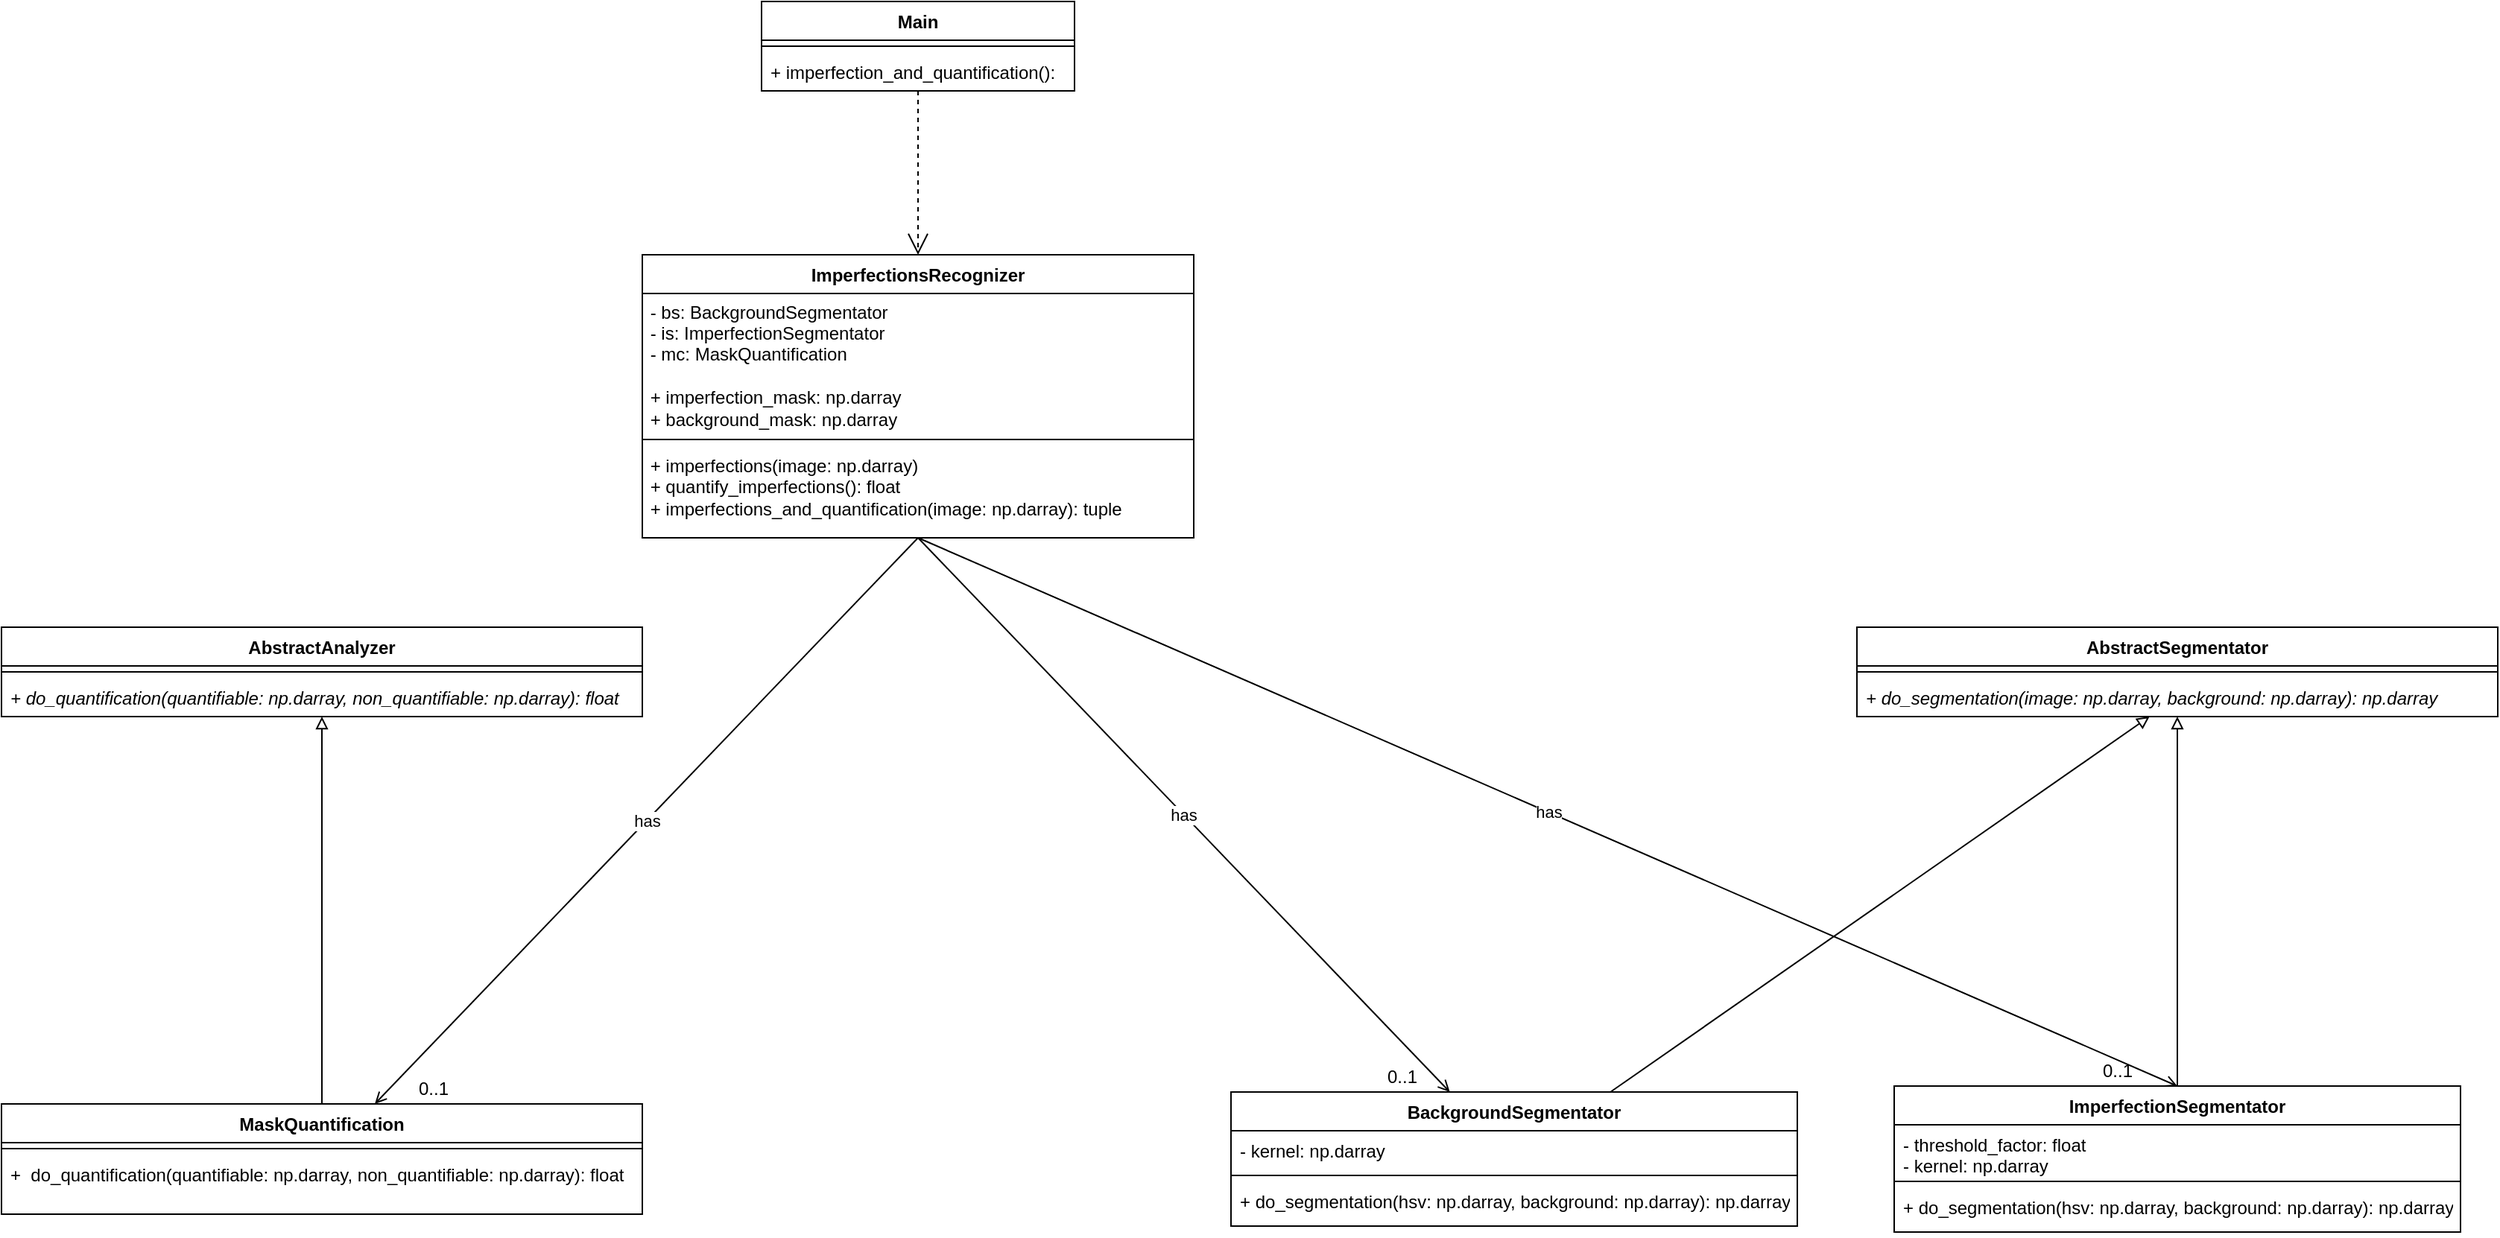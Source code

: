 <mxfile version="14.6.10" type="device"><diagram id="C5RBs43oDa-KdzZeNtuy" name="Page-1"><mxGraphModel dx="2775" dy="1048" grid="1" gridSize="10" guides="1" tooltips="1" connect="1" arrows="1" fold="1" page="1" pageScale="1" pageWidth="827" pageHeight="1169" math="0" shadow="0"><root><mxCell id="WIyWlLk6GJQsqaUBKTNV-0"/><mxCell id="WIyWlLk6GJQsqaUBKTNV-1" parent="WIyWlLk6GJQsqaUBKTNV-0"/><mxCell id="r6uH3k9a7JUGzYTIAbdl-18" value="AbstractAnalyzer" style="swimlane;fontStyle=1;align=center;verticalAlign=top;childLayout=stackLayout;horizontal=1;startSize=26;horizontalStack=0;resizeParent=1;resizeParentMax=0;resizeLast=0;collapsible=1;marginBottom=0;" parent="WIyWlLk6GJQsqaUBKTNV-1" vertex="1"><mxGeometry x="-220" y="620" width="430" height="60" as="geometry"/></mxCell><mxCell id="r6uH3k9a7JUGzYTIAbdl-20" value="" style="line;strokeWidth=1;fillColor=none;align=left;verticalAlign=middle;spacingTop=-1;spacingLeft=3;spacingRight=3;rotatable=0;labelPosition=right;points=[];portConstraint=eastwest;" parent="r6uH3k9a7JUGzYTIAbdl-18" vertex="1"><mxGeometry y="26" width="430" height="8" as="geometry"/></mxCell><mxCell id="r6uH3k9a7JUGzYTIAbdl-21" value="+ do_quantification(quantifiable: np.darray, non_quantifiable: np.darray): float" style="text;strokeColor=none;fillColor=none;align=left;verticalAlign=top;spacingLeft=4;spacingRight=4;overflow=hidden;rotatable=0;points=[[0,0.5],[1,0.5]];portConstraint=eastwest;fontStyle=2" parent="r6uH3k9a7JUGzYTIAbdl-18" vertex="1"><mxGeometry y="34" width="430" height="26" as="geometry"/></mxCell><mxCell id="r6uH3k9a7JUGzYTIAbdl-22" value="BackgroundSegmentator" style="swimlane;fontStyle=1;align=center;verticalAlign=top;childLayout=stackLayout;horizontal=1;startSize=26;horizontalStack=0;resizeParent=1;resizeParentMax=0;resizeLast=0;collapsible=1;marginBottom=0;" parent="WIyWlLk6GJQsqaUBKTNV-1" vertex="1"><mxGeometry x="605" y="932" width="380" height="90" as="geometry"/></mxCell><mxCell id="r6uH3k9a7JUGzYTIAbdl-23" value="- kernel: np.darray" style="text;strokeColor=none;fillColor=none;align=left;verticalAlign=top;spacingLeft=4;spacingRight=4;overflow=hidden;rotatable=0;points=[[0,0.5],[1,0.5]];portConstraint=eastwest;" parent="r6uH3k9a7JUGzYTIAbdl-22" vertex="1"><mxGeometry y="26" width="380" height="26" as="geometry"/></mxCell><mxCell id="r6uH3k9a7JUGzYTIAbdl-24" value="" style="line;strokeWidth=1;fillColor=none;align=left;verticalAlign=middle;spacingTop=-1;spacingLeft=3;spacingRight=3;rotatable=0;labelPosition=right;points=[];portConstraint=eastwest;" parent="r6uH3k9a7JUGzYTIAbdl-22" vertex="1"><mxGeometry y="52" width="380" height="8" as="geometry"/></mxCell><mxCell id="r6uH3k9a7JUGzYTIAbdl-25" value="+ do_segmentation(hsv: np.darray, background: np.darray): np.darray" style="text;strokeColor=none;fillColor=none;align=left;verticalAlign=top;spacingLeft=4;spacingRight=4;overflow=hidden;rotatable=0;points=[[0,0.5],[1,0.5]];portConstraint=eastwest;" parent="r6uH3k9a7JUGzYTIAbdl-22" vertex="1"><mxGeometry y="60" width="380" height="30" as="geometry"/></mxCell><mxCell id="r6uH3k9a7JUGzYTIAbdl-30" value="MaskQuantification" style="swimlane;fontStyle=1;align=center;verticalAlign=top;childLayout=stackLayout;horizontal=1;startSize=26;horizontalStack=0;resizeParent=1;resizeParentMax=0;resizeLast=0;collapsible=1;marginBottom=0;" parent="WIyWlLk6GJQsqaUBKTNV-1" vertex="1"><mxGeometry x="-220" y="940" width="430" height="74" as="geometry"/></mxCell><mxCell id="r6uH3k9a7JUGzYTIAbdl-32" value="" style="line;strokeWidth=1;fillColor=none;align=left;verticalAlign=middle;spacingTop=-1;spacingLeft=3;spacingRight=3;rotatable=0;labelPosition=right;points=[];portConstraint=eastwest;" parent="r6uH3k9a7JUGzYTIAbdl-30" vertex="1"><mxGeometry y="26" width="430" height="8" as="geometry"/></mxCell><mxCell id="r6uH3k9a7JUGzYTIAbdl-33" value="+  do_quantification(quantifiable: np.darray, non_quantifiable: np.darray): float" style="text;strokeColor=none;fillColor=none;align=left;verticalAlign=top;spacingLeft=4;spacingRight=4;overflow=hidden;rotatable=0;points=[[0,0.5],[1,0.5]];portConstraint=eastwest;" parent="r6uH3k9a7JUGzYTIAbdl-30" vertex="1"><mxGeometry y="34" width="430" height="40" as="geometry"/></mxCell><mxCell id="r6uH3k9a7JUGzYTIAbdl-42" value="" style="endArrow=block;html=1;align=left;endFill=0;" parent="WIyWlLk6GJQsqaUBKTNV-1" source="r6uH3k9a7JUGzYTIAbdl-30" target="r6uH3k9a7JUGzYTIAbdl-21" edge="1"><mxGeometry width="50" height="50" relative="1" as="geometry"><mxPoint x="340" y="840" as="sourcePoint"/><mxPoint x="205.857" y="769" as="targetPoint"/></mxGeometry></mxCell><mxCell id="H5UopZFCbMcofxjAYiP0-5" value="ImperfectionsRecognizer" style="swimlane;fontStyle=1;align=center;verticalAlign=top;childLayout=stackLayout;horizontal=1;startSize=26;horizontalStack=0;resizeParent=1;resizeParentMax=0;resizeLast=0;collapsible=1;marginBottom=0;" parent="WIyWlLk6GJQsqaUBKTNV-1" vertex="1"><mxGeometry x="210" y="370" width="370" height="190" as="geometry"/></mxCell><mxCell id="H5UopZFCbMcofxjAYiP0-6" value="&amp;nbsp;- bs: BackgroundSegmentator&lt;br&gt;&amp;nbsp;- is: ImperfectionSegmentator&lt;br&gt;&amp;nbsp;- mc: MaskQuantification&lt;br&gt;&lt;span&gt;&lt;br&gt;&amp;nbsp;+ imperfection_mask: np.darray&lt;/span&gt;&lt;br style=&quot;padding: 0px ; margin: 0px&quot;&gt;&lt;span&gt;&amp;nbsp;+ background&lt;/span&gt;_mask: np.darray" style="text;html=1;strokeColor=none;fillColor=none;align=left;verticalAlign=bottom;whiteSpace=wrap;rounded=0;" parent="H5UopZFCbMcofxjAYiP0-5" vertex="1"><mxGeometry y="26" width="370" height="94" as="geometry"/></mxCell><mxCell id="H5UopZFCbMcofxjAYiP0-7" value="" style="line;strokeWidth=1;fillColor=none;align=left;verticalAlign=middle;spacingTop=-1;spacingLeft=3;spacingRight=3;rotatable=0;labelPosition=right;points=[];portConstraint=eastwest;" parent="H5UopZFCbMcofxjAYiP0-5" vertex="1"><mxGeometry y="120" width="370" height="8" as="geometry"/></mxCell><mxCell id="H5UopZFCbMcofxjAYiP0-9" value="&amp;nbsp;+ imperfections(image: np.darray)&lt;br&gt;&amp;nbsp;+ quantify_imperfections(): float&lt;br&gt;&amp;nbsp;+ imperfections_and_quantification(image: np.darray): tuple" style="text;html=1;strokeColor=none;fillColor=none;align=left;verticalAlign=top;whiteSpace=wrap;rounded=0;" parent="H5UopZFCbMcofxjAYiP0-5" vertex="1"><mxGeometry y="128" width="370" height="62" as="geometry"/></mxCell><mxCell id="H5UopZFCbMcofxjAYiP0-10" value="has" style="endArrow=open;html=1;endFill=0;exitX=0.5;exitY=1;exitDx=0;exitDy=0;" parent="WIyWlLk6GJQsqaUBKTNV-1" source="H5UopZFCbMcofxjAYiP0-9" target="r6uH3k9a7JUGzYTIAbdl-30" edge="1"><mxGeometry width="50" height="50" relative="1" as="geometry"><mxPoint x="260" y="960" as="sourcePoint"/><mxPoint x="310" y="910" as="targetPoint"/></mxGeometry></mxCell><mxCell id="H5UopZFCbMcofxjAYiP0-12" value="0..1" style="text;html=1;strokeColor=none;fillColor=none;align=center;verticalAlign=middle;whiteSpace=wrap;rounded=0;" parent="WIyWlLk6GJQsqaUBKTNV-1" vertex="1"><mxGeometry x="50" y="920" width="40" height="20" as="geometry"/></mxCell><mxCell id="H5UopZFCbMcofxjAYiP0-13" value="has" style="endArrow=open;html=1;endFill=0;exitX=0.5;exitY=1;exitDx=0;exitDy=0;" parent="WIyWlLk6GJQsqaUBKTNV-1" source="H5UopZFCbMcofxjAYiP0-9" target="r6uH3k9a7JUGzYTIAbdl-22" edge="1"><mxGeometry width="50" height="50" relative="1" as="geometry"><mxPoint x="448.426" y="808" as="sourcePoint"/><mxPoint x="178.889" y="950" as="targetPoint"/></mxGeometry></mxCell><mxCell id="8I8ciBZBEWu3mQ2lOmKd-0" value="Main" style="swimlane;fontStyle=1;align=center;verticalAlign=top;childLayout=stackLayout;horizontal=1;startSize=26;horizontalStack=0;resizeParent=1;resizeParentMax=0;resizeLast=0;collapsible=1;marginBottom=0;" parent="WIyWlLk6GJQsqaUBKTNV-1" vertex="1"><mxGeometry x="290" y="200" width="210" height="60" as="geometry"/></mxCell><mxCell id="8I8ciBZBEWu3mQ2lOmKd-2" value="" style="line;strokeWidth=1;fillColor=none;align=left;verticalAlign=middle;spacingTop=-1;spacingLeft=3;spacingRight=3;rotatable=0;labelPosition=right;points=[];portConstraint=eastwest;" parent="8I8ciBZBEWu3mQ2lOmKd-0" vertex="1"><mxGeometry y="26" width="210" height="8" as="geometry"/></mxCell><mxCell id="8I8ciBZBEWu3mQ2lOmKd-3" value="+ imperfection_and_quantification():" style="text;strokeColor=none;fillColor=none;align=left;verticalAlign=top;spacingLeft=4;spacingRight=4;overflow=hidden;rotatable=0;points=[[0,0.5],[1,0.5]];portConstraint=eastwest;" parent="8I8ciBZBEWu3mQ2lOmKd-0" vertex="1"><mxGeometry y="34" width="210" height="26" as="geometry"/></mxCell><mxCell id="8I8ciBZBEWu3mQ2lOmKd-7" value="" style="endArrow=open;endFill=1;endSize=12;html=1;dashed=1;" parent="WIyWlLk6GJQsqaUBKTNV-1" source="8I8ciBZBEWu3mQ2lOmKd-3" target="H5UopZFCbMcofxjAYiP0-5" edge="1"><mxGeometry width="160" relative="1" as="geometry"><mxPoint x="260" y="600" as="sourcePoint"/><mxPoint x="420" y="600" as="targetPoint"/></mxGeometry></mxCell><mxCell id="PlAL53nBY1dgBmu3rAyc-0" value="AbstractSegmentator" style="swimlane;fontStyle=1;align=center;verticalAlign=top;childLayout=stackLayout;horizontal=1;startSize=26;horizontalStack=0;resizeParent=1;resizeParentMax=0;resizeLast=0;collapsible=1;marginBottom=0;" parent="WIyWlLk6GJQsqaUBKTNV-1" vertex="1"><mxGeometry x="1025" y="620" width="430" height="60" as="geometry"/></mxCell><mxCell id="PlAL53nBY1dgBmu3rAyc-1" value="" style="line;strokeWidth=1;fillColor=none;align=left;verticalAlign=middle;spacingTop=-1;spacingLeft=3;spacingRight=3;rotatable=0;labelPosition=right;points=[];portConstraint=eastwest;" parent="PlAL53nBY1dgBmu3rAyc-0" vertex="1"><mxGeometry y="26" width="430" height="8" as="geometry"/></mxCell><mxCell id="PlAL53nBY1dgBmu3rAyc-2" value="+ do_segmentation(image: np.darray, background: np.darray): np.darray" style="text;strokeColor=none;fillColor=none;align=left;verticalAlign=top;spacingLeft=4;spacingRight=4;overflow=hidden;rotatable=0;points=[[0,0.5],[1,0.5]];portConstraint=eastwest;fontStyle=2" parent="PlAL53nBY1dgBmu3rAyc-0" vertex="1"><mxGeometry y="34" width="430" height="26" as="geometry"/></mxCell><mxCell id="PlAL53nBY1dgBmu3rAyc-3" value="ImperfectionSegmentator" style="swimlane;fontStyle=1;align=center;verticalAlign=top;childLayout=stackLayout;horizontal=1;startSize=26;horizontalStack=0;resizeParent=1;resizeParentMax=0;resizeLast=0;collapsible=1;marginBottom=0;" parent="WIyWlLk6GJQsqaUBKTNV-1" vertex="1"><mxGeometry x="1050" y="928" width="380" height="98" as="geometry"/></mxCell><mxCell id="PlAL53nBY1dgBmu3rAyc-4" value="- threshold_factor: float&#10;- kernel: np.darray" style="text;strokeColor=none;fillColor=none;align=left;verticalAlign=top;spacingLeft=4;spacingRight=4;overflow=hidden;rotatable=0;points=[[0,0.5],[1,0.5]];portConstraint=eastwest;" parent="PlAL53nBY1dgBmu3rAyc-3" vertex="1"><mxGeometry y="26" width="380" height="34" as="geometry"/></mxCell><mxCell id="PlAL53nBY1dgBmu3rAyc-5" value="" style="line;strokeWidth=1;fillColor=none;align=left;verticalAlign=middle;spacingTop=-1;spacingLeft=3;spacingRight=3;rotatable=0;labelPosition=right;points=[];portConstraint=eastwest;" parent="PlAL53nBY1dgBmu3rAyc-3" vertex="1"><mxGeometry y="60" width="380" height="8" as="geometry"/></mxCell><mxCell id="PlAL53nBY1dgBmu3rAyc-6" value="+ do_segmentation(hsv: np.darray, background: np.darray): np.darray" style="text;strokeColor=none;fillColor=none;align=left;verticalAlign=top;spacingLeft=4;spacingRight=4;overflow=hidden;rotatable=0;points=[[0,0.5],[1,0.5]];portConstraint=eastwest;" parent="PlAL53nBY1dgBmu3rAyc-3" vertex="1"><mxGeometry y="68" width="380" height="30" as="geometry"/></mxCell><mxCell id="PlAL53nBY1dgBmu3rAyc-7" value="" style="endArrow=block;html=1;align=left;endFill=0;" parent="WIyWlLk6GJQsqaUBKTNV-1" source="r6uH3k9a7JUGzYTIAbdl-22" target="PlAL53nBY1dgBmu3rAyc-2" edge="1"><mxGeometry width="50" height="50" relative="1" as="geometry"><mxPoint x="840" y="1169" as="sourcePoint"/><mxPoint x="840" y="909" as="targetPoint"/></mxGeometry></mxCell><mxCell id="PlAL53nBY1dgBmu3rAyc-8" value="" style="endArrow=block;html=1;align=left;endFill=0;" parent="WIyWlLk6GJQsqaUBKTNV-1" source="PlAL53nBY1dgBmu3rAyc-3" target="PlAL53nBY1dgBmu3rAyc-0" edge="1"><mxGeometry width="50" height="50" relative="1" as="geometry"><mxPoint x="805" y="942" as="sourcePoint"/><mxPoint x="805" y="690" as="targetPoint"/></mxGeometry></mxCell><mxCell id="PlAL53nBY1dgBmu3rAyc-9" value="0..1" style="text;html=1;strokeColor=none;fillColor=none;align=center;verticalAlign=middle;whiteSpace=wrap;rounded=0;" parent="WIyWlLk6GJQsqaUBKTNV-1" vertex="1"><mxGeometry x="700" y="912" width="40" height="20" as="geometry"/></mxCell><mxCell id="kNYoT30ZY0KtPkxOHnn3-0" value="has" style="endArrow=open;html=1;endFill=0;entryX=0.5;entryY=0;entryDx=0;entryDy=0;exitX=0.5;exitY=1;exitDx=0;exitDy=0;" edge="1" parent="WIyWlLk6GJQsqaUBKTNV-1" source="H5UopZFCbMcofxjAYiP0-9" target="PlAL53nBY1dgBmu3rAyc-3"><mxGeometry width="50" height="50" relative="1" as="geometry"><mxPoint x="432.679" y="570" as="sourcePoint"/><mxPoint x="764.821" y="942" as="targetPoint"/></mxGeometry></mxCell><mxCell id="kNYoT30ZY0KtPkxOHnn3-1" value="0..1" style="text;html=1;strokeColor=none;fillColor=none;align=center;verticalAlign=middle;whiteSpace=wrap;rounded=0;" vertex="1" parent="WIyWlLk6GJQsqaUBKTNV-1"><mxGeometry x="1180" y="908" width="40" height="20" as="geometry"/></mxCell></root></mxGraphModel></diagram></mxfile>
